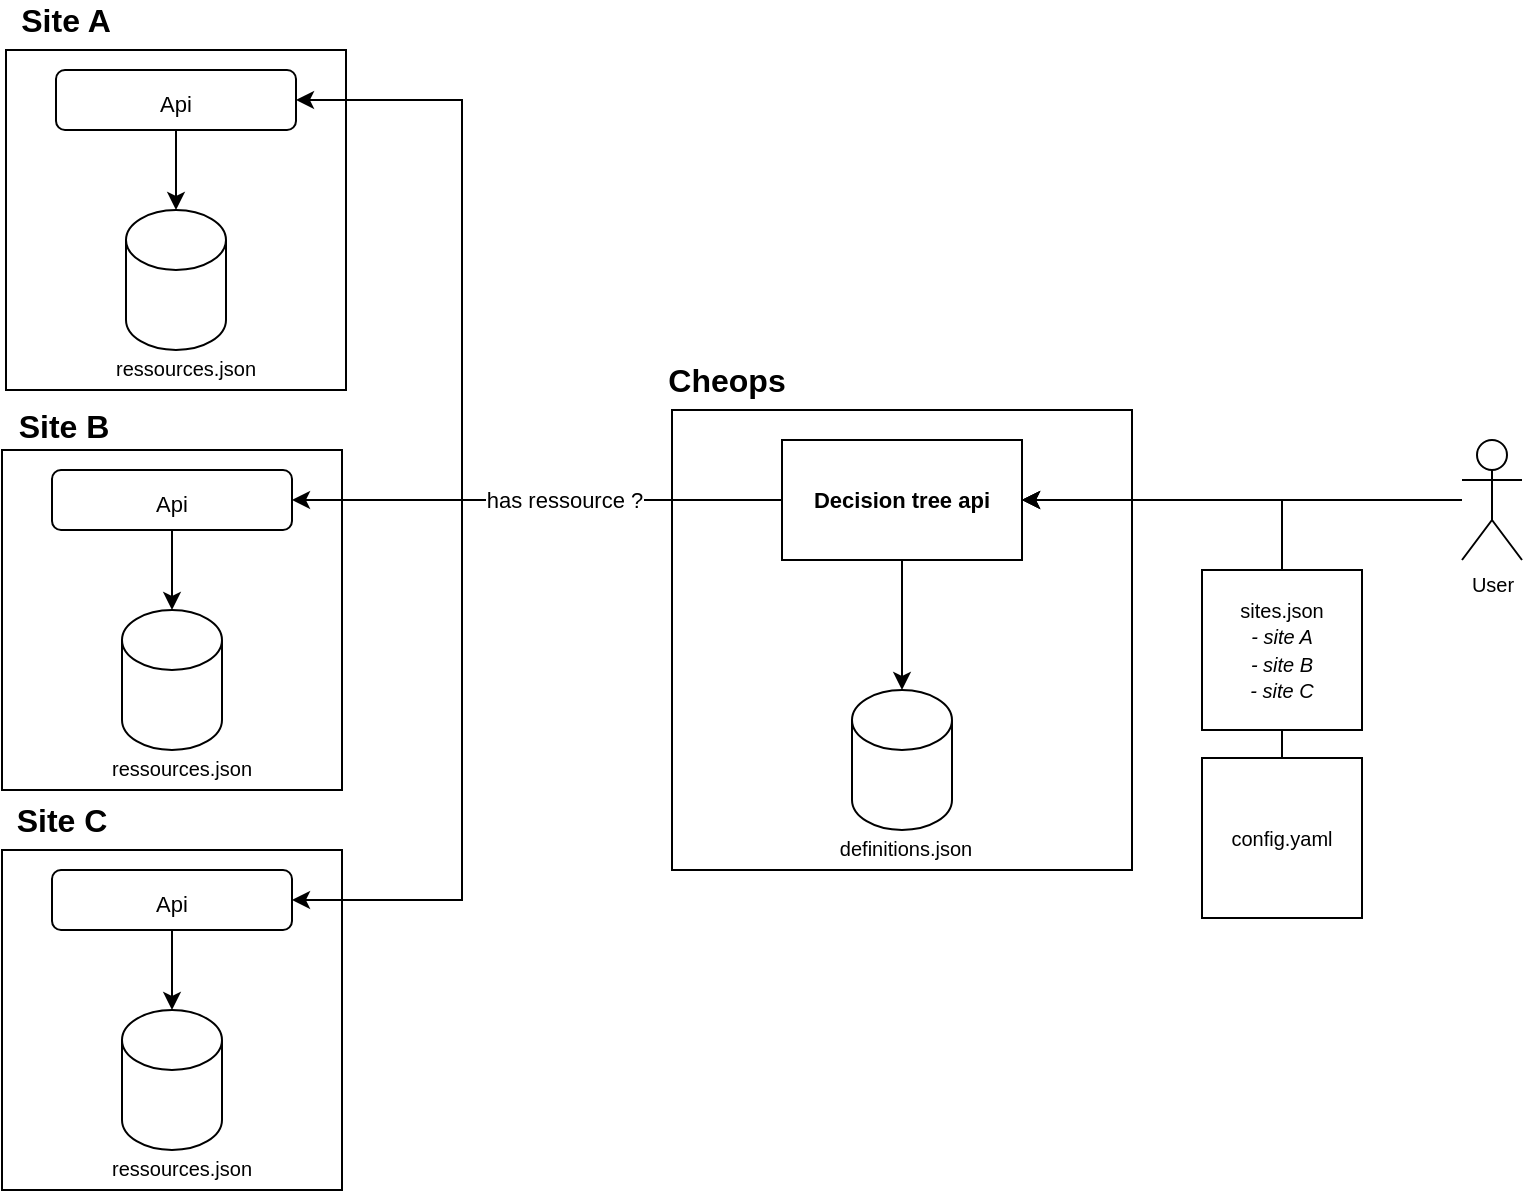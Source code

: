 <mxfile version="20.5.3" type="device"><diagram id="jxWPDR04PZmZtma0LF-X" name="Page-1"><mxGraphModel dx="1887" dy="947" grid="1" gridSize="10" guides="1" tooltips="1" connect="1" arrows="1" fold="1" page="1" pageScale="1" pageWidth="1169" pageHeight="827" math="0" shadow="0"><root><mxCell id="0"/><mxCell id="1" parent="0"/><mxCell id="gVV-Qiz6W7p0zz1X8Kmw-31" value="" style="whiteSpace=wrap;html=1;aspect=fixed;" vertex="1" parent="1"><mxGeometry x="415" y="260" width="230" height="230" as="geometry"/></mxCell><mxCell id="gVV-Qiz6W7p0zz1X8Kmw-1" value="" style="whiteSpace=wrap;html=1;aspect=fixed;" vertex="1" parent="1"><mxGeometry x="80" y="280" width="170" height="170" as="geometry"/></mxCell><mxCell id="gVV-Qiz6W7p0zz1X8Kmw-2" value="" style="shape=cylinder3;whiteSpace=wrap;html=1;boundedLbl=1;backgroundOutline=1;size=15;" vertex="1" parent="1"><mxGeometry x="140" y="360" width="50" height="70" as="geometry"/></mxCell><mxCell id="gVV-Qiz6W7p0zz1X8Kmw-3" value="&lt;font style=&quot;font-size: 10px;&quot;&gt;ressources.json&lt;/font&gt;" style="text;html=1;strokeColor=none;fillColor=none;align=center;verticalAlign=middle;whiteSpace=wrap;rounded=0;" vertex="1" parent="1"><mxGeometry x="140" y="434" width="60" height="10" as="geometry"/></mxCell><mxCell id="gVV-Qiz6W7p0zz1X8Kmw-7" value="&lt;font size=&quot;1&quot; style=&quot;&quot;&gt;&lt;b style=&quot;font-size: 16px;&quot;&gt;Site B&lt;/b&gt;&lt;/font&gt;" style="text;html=1;strokeColor=none;fillColor=none;align=center;verticalAlign=middle;whiteSpace=wrap;rounded=0;" vertex="1" parent="1"><mxGeometry x="81" y="263" width="60" height="10" as="geometry"/></mxCell><mxCell id="gVV-Qiz6W7p0zz1X8Kmw-10" style="edgeStyle=orthogonalEdgeStyle;rounded=0;orthogonalLoop=1;jettySize=auto;html=1;fontSize=11;" edge="1" parent="1" source="gVV-Qiz6W7p0zz1X8Kmw-9" target="gVV-Qiz6W7p0zz1X8Kmw-2"><mxGeometry relative="1" as="geometry"><Array as="points"><mxPoint x="165" y="390"/><mxPoint x="165" y="390"/></Array></mxGeometry></mxCell><mxCell id="gVV-Qiz6W7p0zz1X8Kmw-9" value="&lt;font style=&quot;font-size: 11px;&quot;&gt;Api&lt;/font&gt;" style="rounded=1;whiteSpace=wrap;html=1;fontSize=16;" vertex="1" parent="1"><mxGeometry x="105" y="290" width="120" height="30" as="geometry"/></mxCell><mxCell id="gVV-Qiz6W7p0zz1X8Kmw-25" style="edgeStyle=orthogonalEdgeStyle;rounded=0;orthogonalLoop=1;jettySize=auto;html=1;entryX=0.5;entryY=0;entryDx=0;entryDy=0;fontSize=10;startArrow=classic;startFill=1;endArrow=none;endFill=0;" edge="1" parent="1" source="gVV-Qiz6W7p0zz1X8Kmw-16" target="gVV-Qiz6W7p0zz1X8Kmw-20"><mxGeometry relative="1" as="geometry"/></mxCell><mxCell id="gVV-Qiz6W7p0zz1X8Kmw-26" style="edgeStyle=orthogonalEdgeStyle;rounded=0;orthogonalLoop=1;jettySize=auto;html=1;fontSize=10;startArrow=classic;startFill=1;endArrow=none;endFill=0;" edge="1" parent="1" source="gVV-Qiz6W7p0zz1X8Kmw-16" target="gVV-Qiz6W7p0zz1X8Kmw-21"><mxGeometry relative="1" as="geometry"/></mxCell><mxCell id="gVV-Qiz6W7p0zz1X8Kmw-29" style="edgeStyle=orthogonalEdgeStyle;rounded=0;orthogonalLoop=1;jettySize=auto;html=1;fontSize=10;startArrow=classic;startFill=1;endArrow=none;endFill=0;" edge="1" parent="1" source="gVV-Qiz6W7p0zz1X8Kmw-16" target="gVV-Qiz6W7p0zz1X8Kmw-27"><mxGeometry relative="1" as="geometry"/></mxCell><mxCell id="gVV-Qiz6W7p0zz1X8Kmw-16" value="&lt;b&gt;Decision tree api&lt;/b&gt;" style="rounded=0;whiteSpace=wrap;html=1;fontSize=11;" vertex="1" parent="1"><mxGeometry x="470" y="275" width="120" height="60" as="geometry"/></mxCell><mxCell id="gVV-Qiz6W7p0zz1X8Kmw-20" value="&lt;font style=&quot;font-size: 10px;&quot;&gt;config.yaml&lt;/font&gt;" style="whiteSpace=wrap;html=1;aspect=fixed;fontSize=11;" vertex="1" parent="1"><mxGeometry x="680" y="434" width="80" height="80" as="geometry"/></mxCell><mxCell id="gVV-Qiz6W7p0zz1X8Kmw-21" value="&lt;span style=&quot;font-size: 10px;&quot;&gt;sites.json&lt;br&gt;&lt;i&gt;- site A&lt;br&gt;- site B&lt;br&gt;- site C&lt;/i&gt;&lt;br&gt;&lt;/span&gt;" style="whiteSpace=wrap;html=1;aspect=fixed;fontSize=11;" vertex="1" parent="1"><mxGeometry x="680" y="340" width="80" height="80" as="geometry"/></mxCell><mxCell id="gVV-Qiz6W7p0zz1X8Kmw-27" value="User" style="shape=umlActor;verticalLabelPosition=bottom;verticalAlign=top;html=1;outlineConnect=0;fontSize=10;" vertex="1" parent="1"><mxGeometry x="810" y="275" width="30" height="60" as="geometry"/></mxCell><mxCell id="gVV-Qiz6W7p0zz1X8Kmw-36" style="edgeStyle=orthogonalEdgeStyle;rounded=0;orthogonalLoop=1;jettySize=auto;html=1;fontSize=10;startArrow=classic;startFill=1;endArrow=none;endFill=0;" edge="1" parent="1" source="gVV-Qiz6W7p0zz1X8Kmw-30" target="gVV-Qiz6W7p0zz1X8Kmw-16"><mxGeometry relative="1" as="geometry"/></mxCell><mxCell id="gVV-Qiz6W7p0zz1X8Kmw-30" value="" style="shape=cylinder3;whiteSpace=wrap;html=1;boundedLbl=1;backgroundOutline=1;size=15;fontSize=10;" vertex="1" parent="1"><mxGeometry x="505" y="400" width="50" height="70" as="geometry"/></mxCell><mxCell id="gVV-Qiz6W7p0zz1X8Kmw-33" value="&lt;font style=&quot;font-size: 10px;&quot;&gt;definitions.json&lt;/font&gt;" style="text;html=1;strokeColor=none;fillColor=none;align=center;verticalAlign=middle;whiteSpace=wrap;rounded=0;" vertex="1" parent="1"><mxGeometry x="502" y="474" width="60" height="10" as="geometry"/></mxCell><mxCell id="gVV-Qiz6W7p0zz1X8Kmw-37" value="&lt;font size=&quot;1&quot; style=&quot;&quot;&gt;&lt;b style=&quot;font-size: 16px;&quot;&gt;Cheops&lt;/b&gt;&lt;/font&gt;" style="text;html=1;strokeColor=none;fillColor=none;align=center;verticalAlign=middle;whiteSpace=wrap;rounded=0;" vertex="1" parent="1"><mxGeometry x="415" y="235" width="55" height="20" as="geometry"/></mxCell><mxCell id="gVV-Qiz6W7p0zz1X8Kmw-50" value="" style="whiteSpace=wrap;html=1;aspect=fixed;" vertex="1" parent="1"><mxGeometry x="82" y="80" width="170" height="170" as="geometry"/></mxCell><mxCell id="gVV-Qiz6W7p0zz1X8Kmw-51" value="" style="shape=cylinder3;whiteSpace=wrap;html=1;boundedLbl=1;backgroundOutline=1;size=15;" vertex="1" parent="1"><mxGeometry x="142" y="160" width="50" height="70" as="geometry"/></mxCell><mxCell id="gVV-Qiz6W7p0zz1X8Kmw-52" value="&lt;font style=&quot;font-size: 10px;&quot;&gt;ressources.json&lt;/font&gt;" style="text;html=1;strokeColor=none;fillColor=none;align=center;verticalAlign=middle;whiteSpace=wrap;rounded=0;" vertex="1" parent="1"><mxGeometry x="142" y="234" width="60" height="10" as="geometry"/></mxCell><mxCell id="gVV-Qiz6W7p0zz1X8Kmw-53" value="&lt;font size=&quot;1&quot; style=&quot;&quot;&gt;&lt;b style=&quot;font-size: 16px;&quot;&gt;Site A&lt;/b&gt;&lt;/font&gt;" style="text;html=1;strokeColor=none;fillColor=none;align=center;verticalAlign=middle;whiteSpace=wrap;rounded=0;" vertex="1" parent="1"><mxGeometry x="82" y="60" width="60" height="10" as="geometry"/></mxCell><mxCell id="gVV-Qiz6W7p0zz1X8Kmw-54" style="edgeStyle=orthogonalEdgeStyle;rounded=0;orthogonalLoop=1;jettySize=auto;html=1;fontSize=11;" edge="1" parent="1" source="gVV-Qiz6W7p0zz1X8Kmw-55" target="gVV-Qiz6W7p0zz1X8Kmw-51"><mxGeometry relative="1" as="geometry"><Array as="points"><mxPoint x="167" y="190"/><mxPoint x="167" y="190"/></Array></mxGeometry></mxCell><mxCell id="gVV-Qiz6W7p0zz1X8Kmw-55" value="&lt;font style=&quot;font-size: 11px;&quot;&gt;Api&lt;/font&gt;" style="rounded=1;whiteSpace=wrap;html=1;fontSize=16;" vertex="1" parent="1"><mxGeometry x="107" y="90" width="120" height="30" as="geometry"/></mxCell><mxCell id="gVV-Qiz6W7p0zz1X8Kmw-56" value="" style="whiteSpace=wrap;html=1;aspect=fixed;" vertex="1" parent="1"><mxGeometry x="80" y="480" width="170" height="170" as="geometry"/></mxCell><mxCell id="gVV-Qiz6W7p0zz1X8Kmw-57" value="" style="shape=cylinder3;whiteSpace=wrap;html=1;boundedLbl=1;backgroundOutline=1;size=15;" vertex="1" parent="1"><mxGeometry x="140" y="560" width="50" height="70" as="geometry"/></mxCell><mxCell id="gVV-Qiz6W7p0zz1X8Kmw-58" value="&lt;font style=&quot;font-size: 10px;&quot;&gt;ressources.json&lt;/font&gt;" style="text;html=1;strokeColor=none;fillColor=none;align=center;verticalAlign=middle;whiteSpace=wrap;rounded=0;" vertex="1" parent="1"><mxGeometry x="140" y="634" width="60" height="10" as="geometry"/></mxCell><mxCell id="gVV-Qiz6W7p0zz1X8Kmw-59" value="&lt;font size=&quot;1&quot; style=&quot;&quot;&gt;&lt;b style=&quot;font-size: 16px;&quot;&gt;Site C&lt;/b&gt;&lt;/font&gt;" style="text;html=1;strokeColor=none;fillColor=none;align=center;verticalAlign=middle;whiteSpace=wrap;rounded=0;" vertex="1" parent="1"><mxGeometry x="80" y="460" width="60" height="10" as="geometry"/></mxCell><mxCell id="gVV-Qiz6W7p0zz1X8Kmw-60" style="edgeStyle=orthogonalEdgeStyle;rounded=0;orthogonalLoop=1;jettySize=auto;html=1;fontSize=11;" edge="1" parent="1" source="gVV-Qiz6W7p0zz1X8Kmw-61" target="gVV-Qiz6W7p0zz1X8Kmw-57"><mxGeometry relative="1" as="geometry"><Array as="points"><mxPoint x="165" y="590"/><mxPoint x="165" y="590"/></Array></mxGeometry></mxCell><mxCell id="gVV-Qiz6W7p0zz1X8Kmw-61" value="&lt;font style=&quot;font-size: 11px;&quot;&gt;Api&lt;/font&gt;" style="rounded=1;whiteSpace=wrap;html=1;fontSize=16;" vertex="1" parent="1"><mxGeometry x="105" y="490" width="120" height="30" as="geometry"/></mxCell><mxCell id="gVV-Qiz6W7p0zz1X8Kmw-64" style="edgeStyle=orthogonalEdgeStyle;rounded=0;orthogonalLoop=1;jettySize=auto;html=1;exitX=1;exitY=0.5;exitDx=0;exitDy=0;fontSize=11;startArrow=classic;startFill=1;endArrow=none;endFill=0;" edge="1" parent="1" source="gVV-Qiz6W7p0zz1X8Kmw-61"><mxGeometry relative="1" as="geometry"><mxPoint x="226" y="305" as="sourcePoint"/><mxPoint x="470" y="305" as="targetPoint"/><Array as="points"><mxPoint x="310" y="505"/><mxPoint x="310" y="305"/></Array></mxGeometry></mxCell><mxCell id="gVV-Qiz6W7p0zz1X8Kmw-66" style="edgeStyle=orthogonalEdgeStyle;rounded=0;orthogonalLoop=1;jettySize=auto;html=1;fontSize=11;startArrow=classic;startFill=1;endArrow=none;endFill=0;exitX=1;exitY=0.5;exitDx=0;exitDy=0;" edge="1" parent="1" source="gVV-Qiz6W7p0zz1X8Kmw-55"><mxGeometry relative="1" as="geometry"><mxPoint x="282.3" y="648.68" as="sourcePoint"/><mxPoint x="470" y="305" as="targetPoint"/><Array as="points"><mxPoint x="310" y="105"/><mxPoint x="310" y="305"/></Array></mxGeometry></mxCell><mxCell id="gVV-Qiz6W7p0zz1X8Kmw-12" style="edgeStyle=orthogonalEdgeStyle;rounded=0;orthogonalLoop=1;jettySize=auto;html=1;exitX=1;exitY=0.5;exitDx=0;exitDy=0;fontSize=11;startArrow=classic;startFill=1;endArrow=none;endFill=0;entryX=0;entryY=0.5;entryDx=0;entryDy=0;" edge="1" parent="1" source="gVV-Qiz6W7p0zz1X8Kmw-9" target="gVV-Qiz6W7p0zz1X8Kmw-16"><mxGeometry relative="1" as="geometry"><mxPoint x="450" y="305" as="targetPoint"/></mxGeometry></mxCell><mxCell id="gVV-Qiz6W7p0zz1X8Kmw-13" value="has ressource ?" style="edgeLabel;html=1;align=center;verticalAlign=middle;resizable=0;points=[];fontSize=11;" vertex="1" connectable="0" parent="gVV-Qiz6W7p0zz1X8Kmw-12"><mxGeometry x="0.204" y="1" relative="1" as="geometry"><mxPoint x="-12" y="1" as="offset"/></mxGeometry></mxCell></root></mxGraphModel></diagram></mxfile>